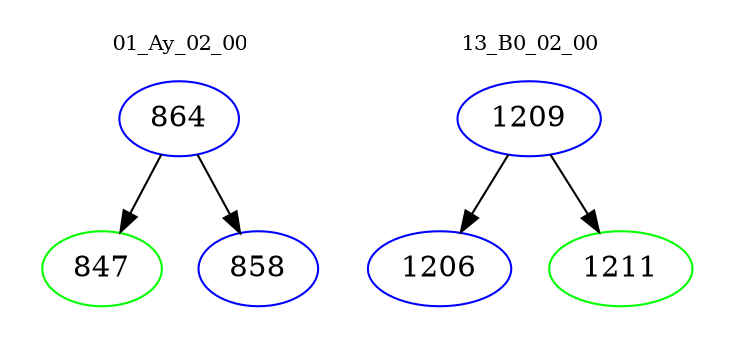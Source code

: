 digraph{
subgraph cluster_0 {
color = white
label = "01_Ay_02_00";
fontsize=10;
T0_864 [label="864", color="blue"]
T0_864 -> T0_847 [color="black"]
T0_847 [label="847", color="green"]
T0_864 -> T0_858 [color="black"]
T0_858 [label="858", color="blue"]
}
subgraph cluster_1 {
color = white
label = "13_B0_02_00";
fontsize=10;
T1_1209 [label="1209", color="blue"]
T1_1209 -> T1_1206 [color="black"]
T1_1206 [label="1206", color="blue"]
T1_1209 -> T1_1211 [color="black"]
T1_1211 [label="1211", color="green"]
}
}
